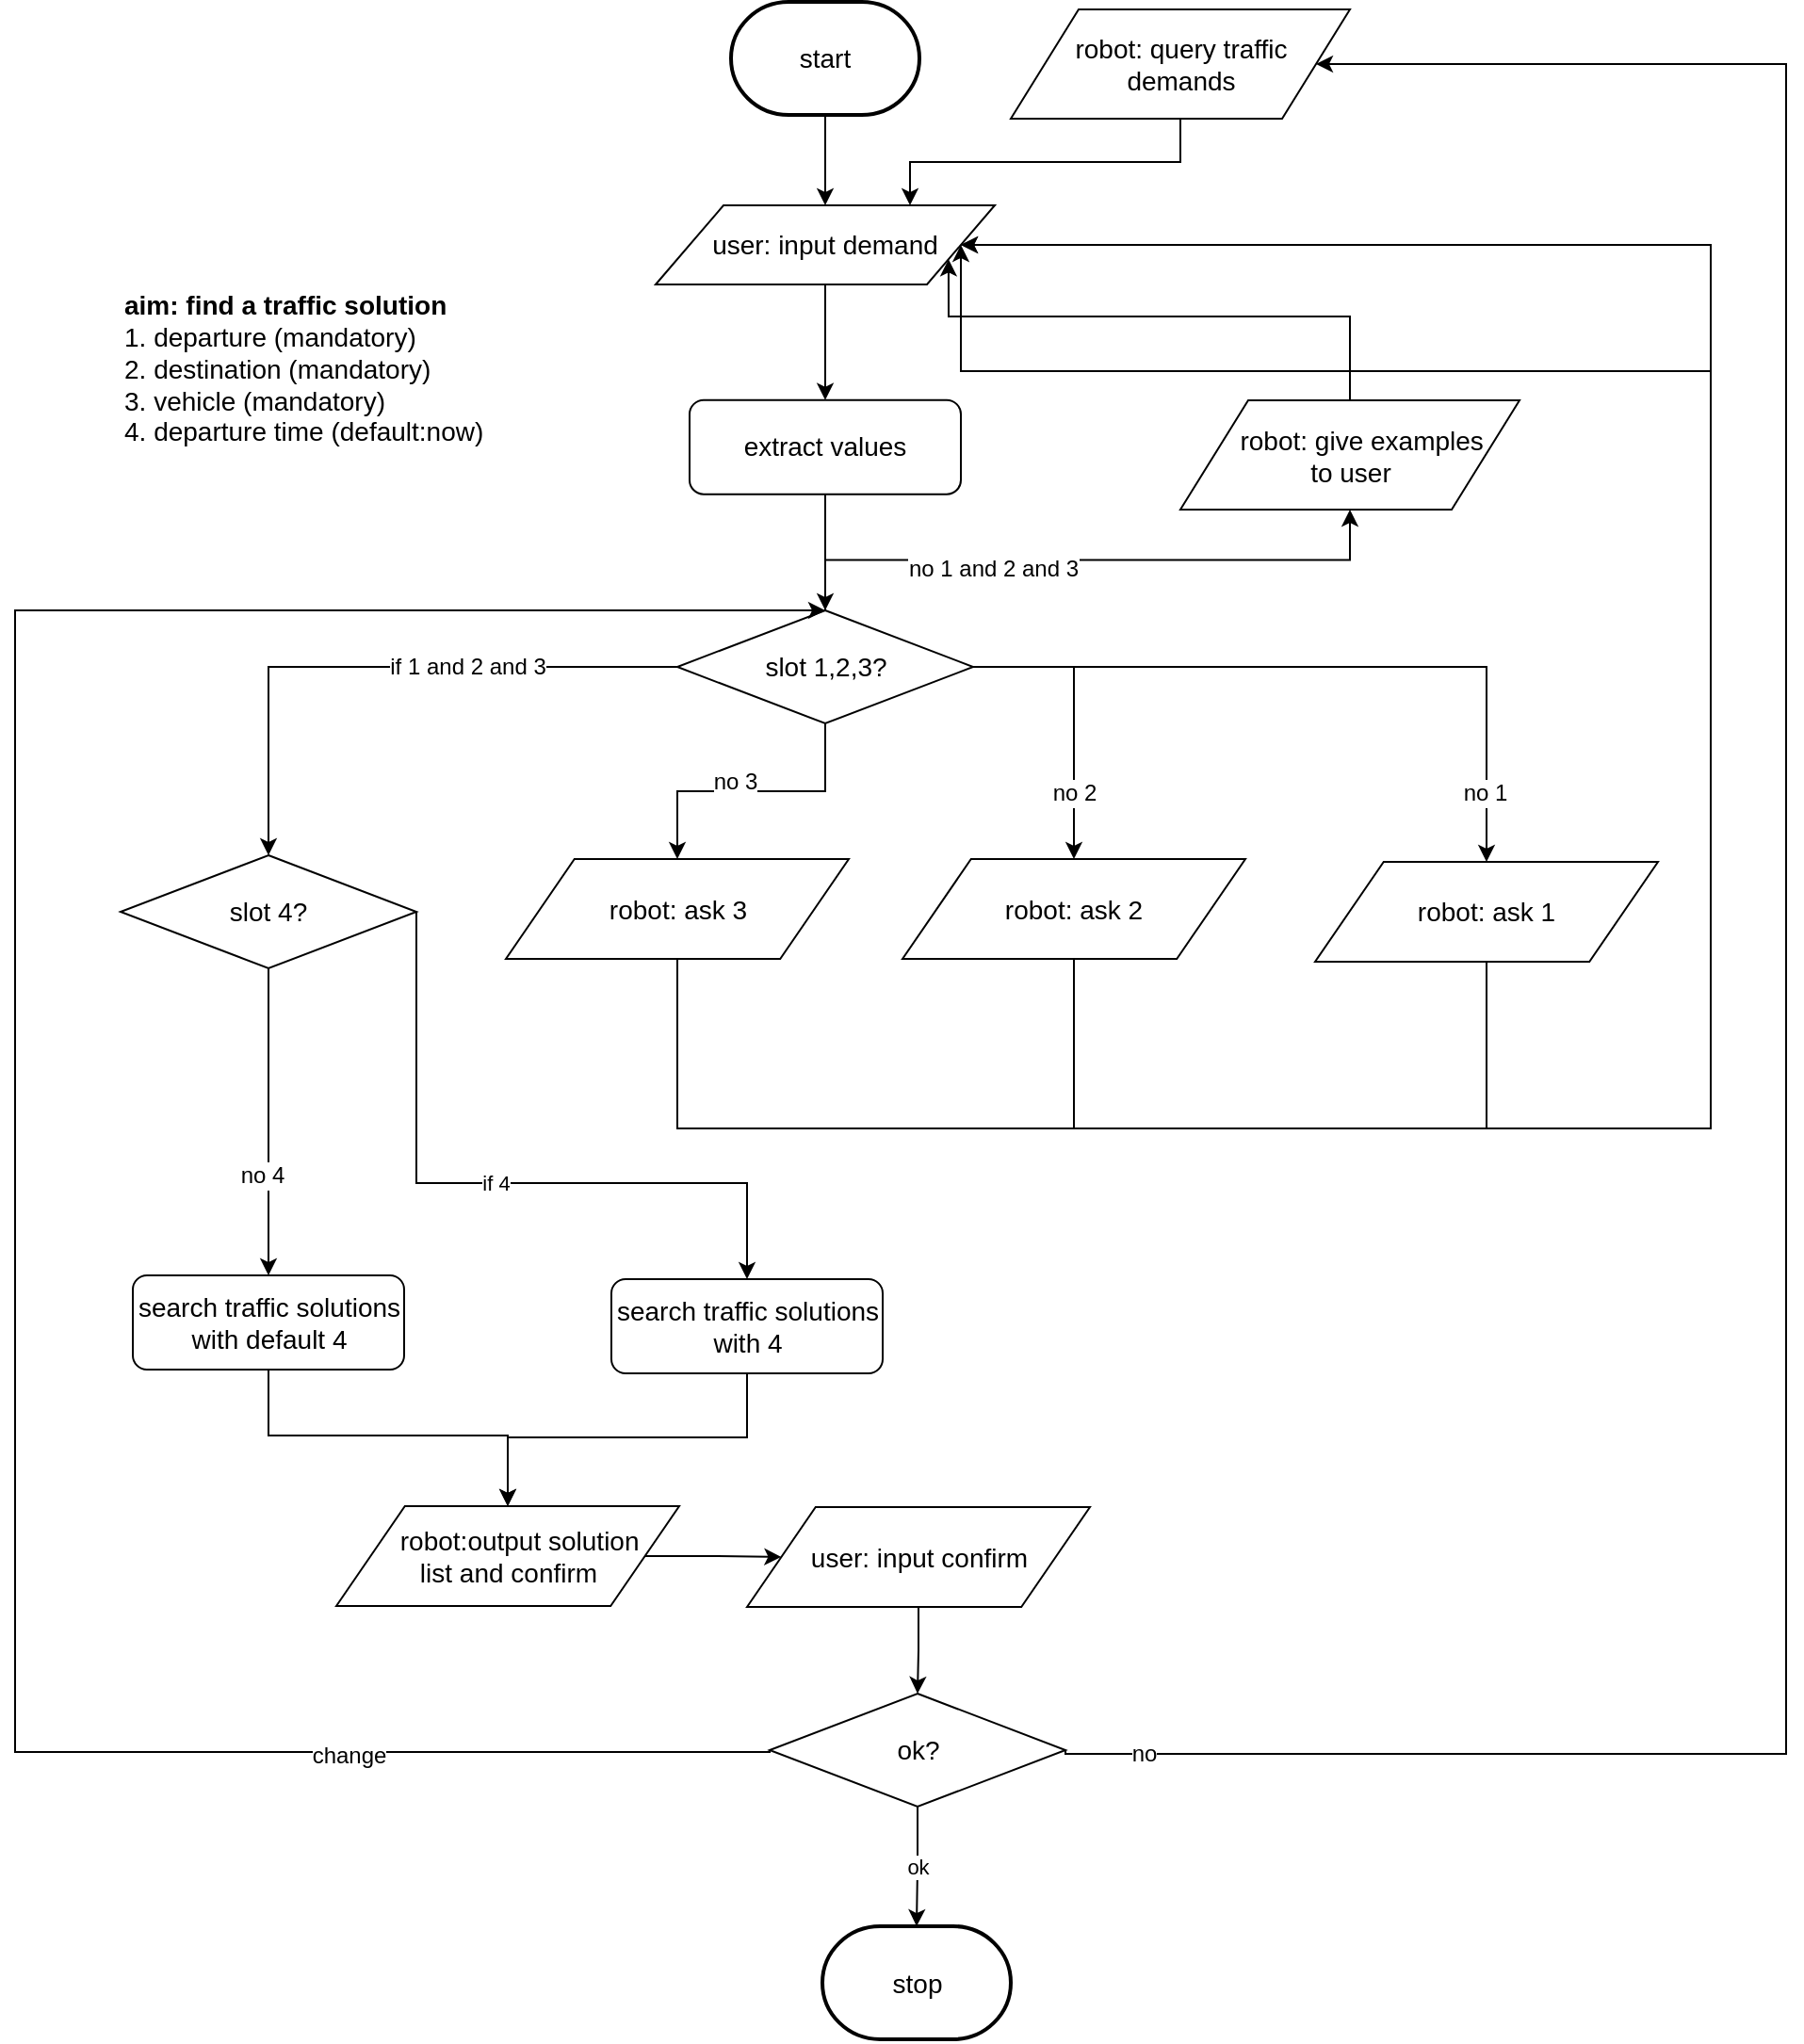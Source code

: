 <mxfile version="11.3.2" type="github" pages="1"><diagram id="mRLPYXcY2qG83QS4q_Lh" name="Page-1"><mxGraphModel dx="1051" dy="1407" grid="1" gridSize="10" guides="1" tooltips="1" connect="1" arrows="1" fold="1" page="1" pageScale="1" pageWidth="1169" pageHeight="827" math="0" shadow="0"><root><mxCell id="0"/><mxCell id="1" parent="0"/><mxCell id="ZfgZCXiSNuTh51ps36tP-8" value="&lt;font style=&quot;font-size: 14px&quot;&gt;&lt;b&gt;aim: find a traffic solution&lt;/b&gt;&lt;br&gt;1. departure (mandatory)&lt;br&gt;2. destination (mandatory)&lt;br&gt;3. vehicle (mandatory)&lt;br&gt;4. departure time (default:now)&lt;br&gt;&lt;br&gt;&lt;/font&gt;" style="text;html=1;strokeColor=none;fillColor=none;align=left;verticalAlign=middle;whiteSpace=wrap;rounded=0;" parent="1" vertex="1"><mxGeometry x="236" y="139" width="204" height="91" as="geometry"/></mxCell><mxCell id="ZfgZCXiSNuTh51ps36tP-15" style="edgeStyle=orthogonalEdgeStyle;rounded=0;orthogonalLoop=1;jettySize=auto;html=1;exitX=1;exitY=0.5;exitDx=0;exitDy=0;entryX=0.5;entryY=0;entryDx=0;entryDy=0;" parent="1" source="ZfgZCXiSNuTh51ps36tP-9" target="QggBV8KZawPynLN42XGY-13" edge="1"><mxGeometry relative="1" as="geometry"><mxPoint x="962.333" y="440.333" as="targetPoint"/></mxGeometry></mxCell><mxCell id="ZfgZCXiSNuTh51ps36tP-16" value="no 1" style="text;html=1;resizable=0;points=[];align=center;verticalAlign=middle;labelBackgroundColor=#ffffff;" parent="ZfgZCXiSNuTh51ps36tP-15" vertex="1" connectable="0"><mxGeometry x="-0.443" y="4" relative="1" as="geometry"><mxPoint x="167" y="70.5" as="offset"/></mxGeometry></mxCell><mxCell id="ZfgZCXiSNuTh51ps36tP-17" style="edgeStyle=orthogonalEdgeStyle;rounded=0;orthogonalLoop=1;jettySize=auto;html=1;exitX=0.5;exitY=1;exitDx=0;exitDy=0;entryX=0.5;entryY=0;entryDx=0;entryDy=0;" parent="1" source="ZfgZCXiSNuTh51ps36tP-9" target="QggBV8KZawPynLN42XGY-10" edge="1"><mxGeometry relative="1" as="geometry"><mxPoint x="532" y="440" as="targetPoint"/></mxGeometry></mxCell><mxCell id="ZfgZCXiSNuTh51ps36tP-18" value="no 3" style="text;html=1;resizable=0;points=[];align=center;verticalAlign=middle;labelBackgroundColor=#ffffff;" parent="ZfgZCXiSNuTh51ps36tP-17" vertex="1" connectable="0"><mxGeometry x="0.118" y="-5" relative="1" as="geometry"><mxPoint as="offset"/></mxGeometry></mxCell><mxCell id="ZfgZCXiSNuTh51ps36tP-19" style="edgeStyle=orthogonalEdgeStyle;rounded=0;orthogonalLoop=1;jettySize=auto;html=1;exitX=1;exitY=0.5;exitDx=0;exitDy=0;entryX=0.5;entryY=0;entryDx=0;entryDy=0;" parent="1" source="ZfgZCXiSNuTh51ps36tP-9" target="QggBV8KZawPynLN42XGY-11" edge="1"><mxGeometry relative="1" as="geometry"><mxPoint x="742" y="440" as="targetPoint"/></mxGeometry></mxCell><mxCell id="ZfgZCXiSNuTh51ps36tP-20" value="no 2" style="text;html=1;resizable=0;points=[];align=center;verticalAlign=middle;labelBackgroundColor=#ffffff;" parent="ZfgZCXiSNuTh51ps36tP-19" vertex="1" connectable="0"><mxGeometry x="0.541" relative="1" as="geometry"><mxPoint as="offset"/></mxGeometry></mxCell><mxCell id="ZfgZCXiSNuTh51ps36tP-27" style="edgeStyle=orthogonalEdgeStyle;rounded=0;orthogonalLoop=1;jettySize=auto;html=1;exitX=0;exitY=0.5;exitDx=0;exitDy=0;" parent="1" source="ZfgZCXiSNuTh51ps36tP-9" target="ZfgZCXiSNuTh51ps36tP-26" edge="1"><mxGeometry relative="1" as="geometry"/></mxCell><mxCell id="ZfgZCXiSNuTh51ps36tP-28" value="if 1 and 2 and 3" style="text;html=1;resizable=0;points=[];align=center;verticalAlign=middle;labelBackgroundColor=#ffffff;" parent="ZfgZCXiSNuTh51ps36tP-27" vertex="1" connectable="0"><mxGeometry x="0.231" y="-1" relative="1" as="geometry"><mxPoint x="83" y="0.5" as="offset"/></mxGeometry></mxCell><mxCell id="8I36uN0yoBxdI9GfPvDn-3" style="edgeStyle=orthogonalEdgeStyle;rounded=0;orthogonalLoop=1;jettySize=auto;html=1;exitX=0.5;exitY=0;exitDx=0;exitDy=0;entryX=0.5;entryY=1;entryDx=0;entryDy=0;" edge="1" parent="1" source="ZfgZCXiSNuTh51ps36tP-9" target="8I36uN0yoBxdI9GfPvDn-1"><mxGeometry relative="1" as="geometry"/></mxCell><mxCell id="8I36uN0yoBxdI9GfPvDn-4" value="no 1 and 2 and 3" style="text;html=1;resizable=0;points=[];align=center;verticalAlign=middle;labelBackgroundColor=#ffffff;" vertex="1" connectable="0" parent="8I36uN0yoBxdI9GfPvDn-3"><mxGeometry x="-0.303" y="-4" relative="1" as="geometry"><mxPoint as="offset"/></mxGeometry></mxCell><mxCell id="ZfgZCXiSNuTh51ps36tP-9" value="&lt;font style=&quot;font-size: 14px&quot;&gt;slot 1,2,3?&lt;br&gt;&lt;/font&gt;" style="rhombus;whiteSpace=wrap;html=1;" parent="1" vertex="1"><mxGeometry x="531.5" y="305" width="157" height="60" as="geometry"/></mxCell><mxCell id="ZfgZCXiSNuTh51ps36tP-35" style="edgeStyle=orthogonalEdgeStyle;rounded=0;orthogonalLoop=1;jettySize=auto;html=1;exitX=0.5;exitY=1;exitDx=0;exitDy=0;entryX=0.5;entryY=0;entryDx=0;entryDy=0;" parent="1" source="ZfgZCXiSNuTh51ps36tP-25" target="QggBV8KZawPynLN42XGY-16" edge="1"><mxGeometry relative="1" as="geometry"><Array as="points"><mxPoint x="315" y="743"/><mxPoint x="442" y="743"/></Array><mxPoint x="442" y="777" as="targetPoint"/></mxGeometry></mxCell><mxCell id="ZfgZCXiSNuTh51ps36tP-25" value="&lt;font style=&quot;font-size: 14px&quot;&gt;search traffic solutions with default 4&lt;/font&gt;" style="rounded=1;whiteSpace=wrap;html=1;" parent="1" vertex="1"><mxGeometry x="242.5" y="658" width="144" height="50" as="geometry"/></mxCell><mxCell id="ZfgZCXiSNuTh51ps36tP-29" style="edgeStyle=orthogonalEdgeStyle;rounded=0;orthogonalLoop=1;jettySize=auto;html=1;exitX=0.5;exitY=1;exitDx=0;exitDy=0;" parent="1" source="ZfgZCXiSNuTh51ps36tP-26" target="ZfgZCXiSNuTh51ps36tP-25" edge="1"><mxGeometry relative="1" as="geometry"/></mxCell><mxCell id="ZfgZCXiSNuTh51ps36tP-30" value="no 4" style="text;html=1;resizable=0;points=[];align=center;verticalAlign=middle;labelBackgroundColor=#ffffff;" parent="ZfgZCXiSNuTh51ps36tP-29" vertex="1" connectable="0"><mxGeometry x="0.345" y="-4" relative="1" as="geometry"><mxPoint as="offset"/></mxGeometry></mxCell><mxCell id="ZfgZCXiSNuTh51ps36tP-32" value="if 4" style="edgeStyle=orthogonalEdgeStyle;rounded=0;orthogonalLoop=1;jettySize=auto;html=1;exitX=1;exitY=0.5;exitDx=0;exitDy=0;entryX=0.5;entryY=0;entryDx=0;entryDy=0;" parent="1" source="ZfgZCXiSNuTh51ps36tP-26" target="ZfgZCXiSNuTh51ps36tP-31" edge="1"><mxGeometry relative="1" as="geometry"><Array as="points"><mxPoint x="393" y="609"/><mxPoint x="569" y="609"/></Array></mxGeometry></mxCell><mxCell id="ZfgZCXiSNuTh51ps36tP-26" value="&lt;font style=&quot;font-size: 14px&quot;&gt;slot 4?&lt;br&gt;&lt;/font&gt;" style="rhombus;whiteSpace=wrap;html=1;" parent="1" vertex="1"><mxGeometry x="236" y="435" width="157" height="60" as="geometry"/></mxCell><mxCell id="ZfgZCXiSNuTh51ps36tP-36" style="edgeStyle=orthogonalEdgeStyle;rounded=0;orthogonalLoop=1;jettySize=auto;html=1;exitX=0.5;exitY=1;exitDx=0;exitDy=0;entryX=0.5;entryY=0;entryDx=0;entryDy=0;" parent="1" source="ZfgZCXiSNuTh51ps36tP-31" target="QggBV8KZawPynLN42XGY-16" edge="1"><mxGeometry relative="1" as="geometry"><mxPoint x="442" y="777" as="targetPoint"/><Array as="points"><mxPoint x="569" y="744"/><mxPoint x="442" y="744"/></Array></mxGeometry></mxCell><mxCell id="ZfgZCXiSNuTh51ps36tP-31" value="&lt;font style=&quot;font-size: 14px&quot;&gt;search traffic solutions with 4&lt;/font&gt;" style="rounded=1;whiteSpace=wrap;html=1;" parent="1" vertex="1"><mxGeometry x="496.5" y="660" width="144" height="50" as="geometry"/></mxCell><mxCell id="ZfgZCXiSNuTh51ps36tP-45" style="edgeStyle=orthogonalEdgeStyle;rounded=0;orthogonalLoop=1;jettySize=auto;html=1;exitX=1;exitY=0.5;exitDx=0;exitDy=0;entryX=0;entryY=0.5;entryDx=0;entryDy=0;" parent="1" source="QggBV8KZawPynLN42XGY-16" target="QggBV8KZawPynLN42XGY-17" edge="1"><mxGeometry relative="1" as="geometry"><mxPoint x="514" y="802" as="sourcePoint"/><mxPoint x="587" y="802" as="targetPoint"/></mxGeometry></mxCell><mxCell id="ZfgZCXiSNuTh51ps36tP-46" value="" style="edgeStyle=orthogonalEdgeStyle;rounded=0;orthogonalLoop=1;jettySize=auto;html=1;exitX=0.5;exitY=1;exitDx=0;exitDy=0;" parent="1" source="QggBV8KZawPynLN42XGY-17" target="ZfgZCXiSNuTh51ps36tP-39" edge="1"><mxGeometry relative="1" as="geometry"><mxPoint x="659" y="826.5" as="sourcePoint"/></mxGeometry></mxCell><mxCell id="ZfgZCXiSNuTh51ps36tP-47" style="edgeStyle=orthogonalEdgeStyle;rounded=0;orthogonalLoop=1;jettySize=auto;html=1;exitX=0;exitY=0.5;exitDx=0;exitDy=0;entryX=0.5;entryY=0;entryDx=0;entryDy=0;" parent="1" source="ZfgZCXiSNuTh51ps36tP-39" target="ZfgZCXiSNuTh51ps36tP-9" edge="1"><mxGeometry relative="1" as="geometry"><Array as="points"><mxPoint x="180" y="911"/><mxPoint x="180" y="305"/></Array></mxGeometry></mxCell><mxCell id="ZfgZCXiSNuTh51ps36tP-48" value="change" style="text;html=1;resizable=0;points=[];align=center;verticalAlign=middle;labelBackgroundColor=#ffffff;" parent="ZfgZCXiSNuTh51ps36tP-47" vertex="1" connectable="0"><mxGeometry x="-0.688" y="2" relative="1" as="geometry"><mxPoint as="offset"/></mxGeometry></mxCell><mxCell id="ZfgZCXiSNuTh51ps36tP-50" value="ok" style="edgeStyle=orthogonalEdgeStyle;rounded=0;orthogonalLoop=1;jettySize=auto;html=1;exitX=0.5;exitY=1;exitDx=0;exitDy=0;entryX=0.5;entryY=0;entryDx=0;entryDy=0;entryPerimeter=0;" parent="1" source="ZfgZCXiSNuTh51ps36tP-39" target="QggBV8KZawPynLN42XGY-2" edge="1"><mxGeometry relative="1" as="geometry"><mxPoint x="659" y="1004" as="targetPoint"/></mxGeometry></mxCell><mxCell id="NU3nB0P4sIsA8TsXFs1R-1" style="edgeStyle=orthogonalEdgeStyle;rounded=0;orthogonalLoop=1;jettySize=auto;html=1;exitX=1;exitY=0.5;exitDx=0;exitDy=0;entryX=1;entryY=0.5;entryDx=0;entryDy=0;" parent="1" source="ZfgZCXiSNuTh51ps36tP-39" target="QggBV8KZawPynLN42XGY-4" edge="1"><mxGeometry relative="1" as="geometry"><Array as="points"><mxPoint x="737" y="912"/><mxPoint x="1120" y="912"/><mxPoint x="1120" y="15"/></Array><mxPoint x="750" y="90" as="targetPoint"/></mxGeometry></mxCell><mxCell id="NU3nB0P4sIsA8TsXFs1R-2" value="no" style="text;html=1;resizable=0;points=[];align=center;verticalAlign=middle;labelBackgroundColor=#ffffff;" parent="NU3nB0P4sIsA8TsXFs1R-1" vertex="1" connectable="0"><mxGeometry x="-0.943" relative="1" as="geometry"><mxPoint as="offset"/></mxGeometry></mxCell><mxCell id="ZfgZCXiSNuTh51ps36tP-39" value="&lt;font style=&quot;font-size: 14px&quot;&gt;ok?&lt;br&gt;&lt;/font&gt;" style="rhombus;whiteSpace=wrap;html=1;" parent="1" vertex="1"><mxGeometry x="580.5" y="880" width="157" height="60" as="geometry"/></mxCell><mxCell id="SC0irEmLNPOG6XTOwJBE-5" style="edgeStyle=orthogonalEdgeStyle;rounded=0;orthogonalLoop=1;jettySize=auto;html=1;exitX=0.5;exitY=1;exitDx=0;exitDy=0;exitPerimeter=0;" parent="1" source="QggBV8KZawPynLN42XGY-1" target="QggBV8KZawPynLN42XGY-7" edge="1"><mxGeometry relative="1" as="geometry"/></mxCell><mxCell id="QggBV8KZawPynLN42XGY-1" value="&lt;span style=&quot;font-size: 14px&quot;&gt;start&lt;/span&gt;" style="strokeWidth=2;html=1;shape=mxgraph.flowchart.terminator;whiteSpace=wrap;" parent="1" vertex="1"><mxGeometry x="560" y="-17.981" width="100" height="60" as="geometry"/></mxCell><mxCell id="QggBV8KZawPynLN42XGY-2" value="&lt;font style=&quot;font-size: 14px&quot;&gt;stop&lt;/font&gt;" style="strokeWidth=2;html=1;shape=mxgraph.flowchart.terminator;whiteSpace=wrap;" parent="1" vertex="1"><mxGeometry x="608.5" y="1003.5" width="100" height="60" as="geometry"/></mxCell><mxCell id="SC0irEmLNPOG6XTOwJBE-4" style="edgeStyle=orthogonalEdgeStyle;rounded=0;orthogonalLoop=1;jettySize=auto;html=1;exitX=0.5;exitY=1;exitDx=0;exitDy=0;entryX=0.75;entryY=0;entryDx=0;entryDy=0;" parent="1" source="QggBV8KZawPynLN42XGY-4" target="QggBV8KZawPynLN42XGY-7" edge="1"><mxGeometry relative="1" as="geometry"/></mxCell><mxCell id="QggBV8KZawPynLN42XGY-4" value="&lt;span style=&quot;font-size: 14px ; white-space: normal&quot;&gt;robot: query traffic &lt;br&gt;demands&lt;/span&gt;" style="shape=parallelogram;perimeter=parallelogramPerimeter;whiteSpace=wrap;html=1;" parent="1" vertex="1"><mxGeometry x="708.5" y="-14" width="180" height="58" as="geometry"/></mxCell><mxCell id="SC0irEmLNPOG6XTOwJBE-2" style="edgeStyle=orthogonalEdgeStyle;rounded=0;orthogonalLoop=1;jettySize=auto;html=1;exitX=0.5;exitY=1;exitDx=0;exitDy=0;entryX=0.5;entryY=0;entryDx=0;entryDy=0;" parent="1" source="QggBV8KZawPynLN42XGY-7" target="SC0irEmLNPOG6XTOwJBE-1" edge="1"><mxGeometry relative="1" as="geometry"/></mxCell><mxCell id="QggBV8KZawPynLN42XGY-7" value="&lt;span style=&quot;font-size: 14px ; white-space: normal&quot;&gt;user: input demand&lt;/span&gt;" style="shape=parallelogram;perimeter=parallelogramPerimeter;whiteSpace=wrap;html=1;" parent="1" vertex="1"><mxGeometry x="520" y="90" width="180" height="42" as="geometry"/></mxCell><mxCell id="QggBV8KZawPynLN42XGY-14" style="edgeStyle=orthogonalEdgeStyle;rounded=0;orthogonalLoop=1;jettySize=auto;html=1;exitX=0.5;exitY=1;exitDx=0;exitDy=0;entryX=1;entryY=0.5;entryDx=0;entryDy=0;" parent="1" source="QggBV8KZawPynLN42XGY-10" target="QggBV8KZawPynLN42XGY-7" edge="1"><mxGeometry relative="1" as="geometry"><Array as="points"><mxPoint x="532" y="580"/><mxPoint x="1080" y="580"/><mxPoint x="1080" y="178"/></Array></mxGeometry></mxCell><mxCell id="QggBV8KZawPynLN42XGY-10" value="&lt;font style=&quot;font-size: 14px&quot;&gt;robot: ask 3&lt;/font&gt;" style="shape=parallelogram;perimeter=parallelogramPerimeter;whiteSpace=wrap;html=1;" parent="1" vertex="1"><mxGeometry x="440.5" y="437" width="182" height="53" as="geometry"/></mxCell><mxCell id="QggBV8KZawPynLN42XGY-12" style="edgeStyle=orthogonalEdgeStyle;rounded=0;orthogonalLoop=1;jettySize=auto;html=1;exitX=0.5;exitY=1;exitDx=0;exitDy=0;entryX=1;entryY=0.5;entryDx=0;entryDy=0;" parent="1" source="QggBV8KZawPynLN42XGY-11" target="QggBV8KZawPynLN42XGY-7" edge="1"><mxGeometry relative="1" as="geometry"><Array as="points"><mxPoint x="742" y="580"/><mxPoint x="1080" y="580"/><mxPoint x="1080" y="111"/></Array></mxGeometry></mxCell><mxCell id="QggBV8KZawPynLN42XGY-11" value="&lt;span style=&quot;font-size: 14px&quot;&gt;robot: ask 2&lt;/span&gt;" style="shape=parallelogram;perimeter=parallelogramPerimeter;whiteSpace=wrap;html=1;" parent="1" vertex="1"><mxGeometry x="651" y="437" width="182" height="53" as="geometry"/></mxCell><mxCell id="QggBV8KZawPynLN42XGY-15" style="edgeStyle=orthogonalEdgeStyle;rounded=0;orthogonalLoop=1;jettySize=auto;html=1;exitX=0.5;exitY=1;exitDx=0;exitDy=0;entryX=1;entryY=0.5;entryDx=0;entryDy=0;" parent="1" source="QggBV8KZawPynLN42XGY-13" target="QggBV8KZawPynLN42XGY-7" edge="1"><mxGeometry relative="1" as="geometry"><Array as="points"><mxPoint x="961" y="580"/><mxPoint x="1080" y="580"/><mxPoint x="1080" y="111"/></Array></mxGeometry></mxCell><mxCell id="QggBV8KZawPynLN42XGY-13" value="&lt;span style=&quot;font-size: 14px&quot;&gt;robot: ask 1&lt;/span&gt;" style="shape=parallelogram;perimeter=parallelogramPerimeter;whiteSpace=wrap;html=1;" parent="1" vertex="1"><mxGeometry x="870" y="438.5" width="182" height="53" as="geometry"/></mxCell><mxCell id="QggBV8KZawPynLN42XGY-16" value="&lt;span style=&quot;font-size: 14px&quot;&gt;&amp;nbsp; &amp;nbsp;robot:output solution &lt;br&gt;list and confirm&lt;/span&gt;" style="shape=parallelogram;perimeter=parallelogramPerimeter;whiteSpace=wrap;html=1;" parent="1" vertex="1"><mxGeometry x="350.5" y="780.5" width="182" height="53" as="geometry"/></mxCell><mxCell id="QggBV8KZawPynLN42XGY-17" value="&lt;span style=&quot;font-size: 14px&quot;&gt;user: input confirm&lt;/span&gt;" style="shape=parallelogram;perimeter=parallelogramPerimeter;whiteSpace=wrap;html=1;" parent="1" vertex="1"><mxGeometry x="568.5" y="781" width="182" height="53" as="geometry"/></mxCell><mxCell id="SC0irEmLNPOG6XTOwJBE-3" style="edgeStyle=orthogonalEdgeStyle;rounded=0;orthogonalLoop=1;jettySize=auto;html=1;exitX=0.5;exitY=1;exitDx=0;exitDy=0;entryX=0.5;entryY=0;entryDx=0;entryDy=0;" parent="1" source="SC0irEmLNPOG6XTOwJBE-1" target="ZfgZCXiSNuTh51ps36tP-9" edge="1"><mxGeometry relative="1" as="geometry"/></mxCell><mxCell id="SC0irEmLNPOG6XTOwJBE-1" value="&lt;font style=&quot;font-size: 14px&quot;&gt;extract values&lt;/font&gt;" style="rounded=1;whiteSpace=wrap;html=1;" parent="1" vertex="1"><mxGeometry x="538" y="193.343" width="144" height="50" as="geometry"/></mxCell><mxCell id="8I36uN0yoBxdI9GfPvDn-5" style="edgeStyle=orthogonalEdgeStyle;rounded=0;orthogonalLoop=1;jettySize=auto;html=1;exitX=0.5;exitY=0;exitDx=0;exitDy=0;entryX=1;entryY=0.75;entryDx=0;entryDy=0;" edge="1" parent="1" source="8I36uN0yoBxdI9GfPvDn-1" target="QggBV8KZawPynLN42XGY-7"><mxGeometry relative="1" as="geometry"><Array as="points"><mxPoint x="889" y="149"/><mxPoint x="675" y="149"/></Array></mxGeometry></mxCell><mxCell id="8I36uN0yoBxdI9GfPvDn-1" value="&lt;span style=&quot;font-size: 14px ; white-space: normal&quot;&gt;&amp;nbsp; &amp;nbsp;robot: give examples &lt;br&gt;to user&lt;/span&gt;" style="shape=parallelogram;perimeter=parallelogramPerimeter;whiteSpace=wrap;html=1;" vertex="1" parent="1"><mxGeometry x="798.5" y="193.5" width="180" height="58" as="geometry"/></mxCell></root></mxGraphModel></diagram></mxfile>